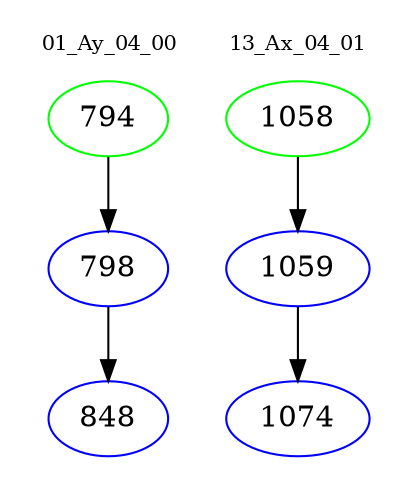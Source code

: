 digraph{
subgraph cluster_0 {
color = white
label = "01_Ay_04_00";
fontsize=10;
T0_794 [label="794", color="green"]
T0_794 -> T0_798 [color="black"]
T0_798 [label="798", color="blue"]
T0_798 -> T0_848 [color="black"]
T0_848 [label="848", color="blue"]
}
subgraph cluster_1 {
color = white
label = "13_Ax_04_01";
fontsize=10;
T1_1058 [label="1058", color="green"]
T1_1058 -> T1_1059 [color="black"]
T1_1059 [label="1059", color="blue"]
T1_1059 -> T1_1074 [color="black"]
T1_1074 [label="1074", color="blue"]
}
}
